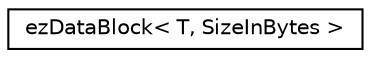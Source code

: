 digraph "Graphical Class Hierarchy"
{
 // LATEX_PDF_SIZE
  edge [fontname="Helvetica",fontsize="10",labelfontname="Helvetica",labelfontsize="10"];
  node [fontname="Helvetica",fontsize="10",shape=record];
  rankdir="LR";
  Node0 [label="ezDataBlock\< T, SizeInBytes \>",height=0.2,width=0.4,color="black", fillcolor="white", style="filled",URL="$d6/d01/structez_data_block.htm",tooltip="This struct represents a block of type T, typically 4kb."];
}

